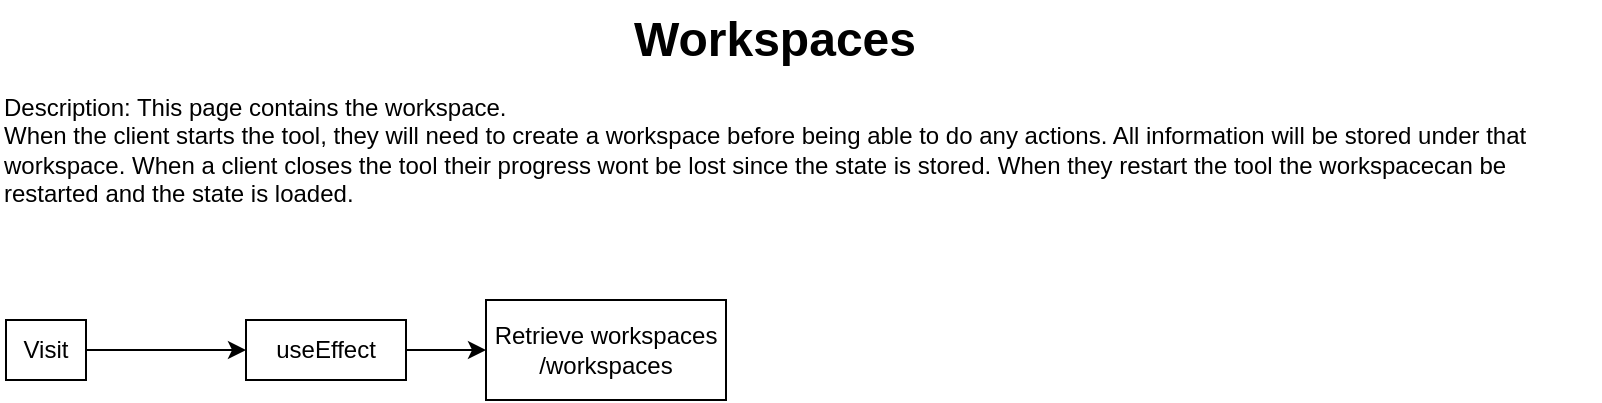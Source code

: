 <mxfile version="23.1.0" type="github" pages="2">
  <diagram id="C5RBs43oDa-KdzZeNtuy" name="Workspaces">
    <mxGraphModel dx="1434" dy="774" grid="1" gridSize="10" guides="1" tooltips="1" connect="1" arrows="1" fold="1" page="1" pageScale="1" pageWidth="827" pageHeight="1169" math="0" shadow="0">
      <root>
        <mxCell id="WIyWlLk6GJQsqaUBKTNV-0" />
        <mxCell id="WIyWlLk6GJQsqaUBKTNV-1" parent="WIyWlLk6GJQsqaUBKTNV-0" />
        <mxCell id="v_i5tdnr1hRKdBCCS-yl-0" value="&lt;div align=&quot;left&quot;&gt;Description: This page contains the workspace.&amp;nbsp;&lt;/div&gt;&lt;div align=&quot;left&quot;&gt;When the client starts the tool, they will need to create a workspace before being able to do any actions. All information will be stored under that&amp;nbsp;&lt;/div&gt;&lt;div align=&quot;left&quot;&gt;workspace. When a client closes the tool their progress wont be lost since the state is stored. When they restart the tool the workspacecan be&amp;nbsp;&lt;/div&gt;&lt;div align=&quot;left&quot;&gt;restarted and the state is loaded.&lt;br&gt;&lt;/div&gt;" style="text;html=1;align=left;verticalAlign=middle;resizable=0;points=[];autosize=1;strokeColor=none;fillColor=none;" vertex="1" parent="WIyWlLk6GJQsqaUBKTNV-1">
          <mxGeometry x="27" y="60" width="800" height="70" as="geometry" />
        </mxCell>
        <mxCell id="EzBYOWv9G92g1Ca4GdDH-0" value="Workspaces" style="text;strokeColor=none;fillColor=none;html=1;fontSize=24;fontStyle=1;verticalAlign=middle;align=center;" vertex="1" parent="WIyWlLk6GJQsqaUBKTNV-1">
          <mxGeometry x="364" y="20" width="100" height="40" as="geometry" />
        </mxCell>
        <mxCell id="EzBYOWv9G92g1Ca4GdDH-5" value="" style="edgeStyle=orthogonalEdgeStyle;rounded=0;orthogonalLoop=1;jettySize=auto;html=1;" edge="1" parent="WIyWlLk6GJQsqaUBKTNV-1" source="EzBYOWv9G92g1Ca4GdDH-1" target="EzBYOWv9G92g1Ca4GdDH-4">
          <mxGeometry relative="1" as="geometry" />
        </mxCell>
        <mxCell id="EzBYOWv9G92g1Ca4GdDH-1" value="Visit" style="rounded=0;whiteSpace=wrap;html=1;" vertex="1" parent="WIyWlLk6GJQsqaUBKTNV-1">
          <mxGeometry x="30" y="180" width="40" height="30" as="geometry" />
        </mxCell>
        <mxCell id="EzBYOWv9G92g1Ca4GdDH-7" value="" style="edgeStyle=orthogonalEdgeStyle;rounded=0;orthogonalLoop=1;jettySize=auto;html=1;" edge="1" parent="WIyWlLk6GJQsqaUBKTNV-1" source="EzBYOWv9G92g1Ca4GdDH-4" target="EzBYOWv9G92g1Ca4GdDH-6">
          <mxGeometry relative="1" as="geometry" />
        </mxCell>
        <mxCell id="EzBYOWv9G92g1Ca4GdDH-4" value="useEffect" style="rounded=0;whiteSpace=wrap;html=1;" vertex="1" parent="WIyWlLk6GJQsqaUBKTNV-1">
          <mxGeometry x="150" y="180" width="80" height="30" as="geometry" />
        </mxCell>
        <mxCell id="EzBYOWv9G92g1Ca4GdDH-6" value="&lt;div&gt;Retrieve workspaces&lt;/div&gt;&lt;div&gt;/workspaces&lt;br&gt;&lt;/div&gt;" style="rounded=0;whiteSpace=wrap;html=1;" vertex="1" parent="WIyWlLk6GJQsqaUBKTNV-1">
          <mxGeometry x="270" y="170" width="120" height="50" as="geometry" />
        </mxCell>
      </root>
    </mxGraphModel>
  </diagram>
  <diagram id="JPrMjwllJHFuSHFrtml3" name="Context Hierarchy">
    <mxGraphModel dx="1434" dy="774" grid="1" gridSize="10" guides="1" tooltips="1" connect="1" arrows="1" fold="1" page="1" pageScale="1" pageWidth="850" pageHeight="1100" math="0" shadow="0">
      <root>
        <mxCell id="0" />
        <mxCell id="1" parent="0" />
        <mxCell id="B08eD8HXd-b1nJFd696g-1" value="Workspace 1" style="swimlane;startSize=20;horizontal=1;containerType=tree;newEdgeStyle={&quot;edgeStyle&quot;:&quot;elbowEdgeStyle&quot;,&quot;startArrow&quot;:&quot;none&quot;,&quot;endArrow&quot;:&quot;none&quot;};" vertex="1" parent="1">
          <mxGeometry x="20" y="30" width="810" height="340" as="geometry" />
        </mxCell>
        <mxCell id="B08eD8HXd-b1nJFd696g-3" value="" style="edgeStyle=elbowEdgeStyle;elbow=vertical;sourcePerimeterSpacing=0;targetPerimeterSpacing=0;startArrow=none;endArrow=none;rounded=0;curved=0;" edge="1" parent="B08eD8HXd-b1nJFd696g-1" source="B08eD8HXd-b1nJFd696g-4" target="B08eD8HXd-b1nJFd696g-6">
          <mxGeometry relative="1" as="geometry" />
        </mxCell>
        <UserObject label="Workspace 1" treeRoot="1" id="B08eD8HXd-b1nJFd696g-4">
          <mxCell style="whiteSpace=wrap;html=1;align=center;treeFolding=1;treeMoving=1;newEdgeStyle={&quot;edgeStyle&quot;:&quot;elbowEdgeStyle&quot;,&quot;startArrow&quot;:&quot;none&quot;,&quot;endArrow&quot;:&quot;none&quot;};" vertex="1" parent="B08eD8HXd-b1nJFd696g-1">
            <mxGeometry x="340" y="30" width="120" height="60" as="geometry" />
          </mxCell>
        </UserObject>
        <mxCell id="B08eD8HXd-b1nJFd696g-6" value="Network" style="whiteSpace=wrap;html=1;align=center;verticalAlign=middle;treeFolding=1;treeMoving=1;newEdgeStyle={&quot;edgeStyle&quot;:&quot;elbowEdgeStyle&quot;,&quot;startArrow&quot;:&quot;none&quot;,&quot;endArrow&quot;:&quot;none&quot;};" vertex="1" parent="B08eD8HXd-b1nJFd696g-1">
          <mxGeometry x="350" y="110" width="100" height="60" as="geometry" />
        </mxCell>
        <mxCell id="B08eD8HXd-b1nJFd696g-7" style="edgeStyle=elbowEdgeStyle;rounded=0;orthogonalLoop=1;jettySize=auto;html=1;startArrow=none;endArrow=none;exitX=1;exitY=0;exitDx=0;exitDy=0;" edge="1" parent="B08eD8HXd-b1nJFd696g-1" source="B08eD8HXd-b1nJFd696g-4" target="B08eD8HXd-b1nJFd696g-4">
          <mxGeometry relative="1" as="geometry" />
        </mxCell>
        <mxCell id="B08eD8HXd-b1nJFd696g-10" value="" style="edgeStyle=elbowEdgeStyle;elbow=vertical;sourcePerimeterSpacing=0;targetPerimeterSpacing=0;startArrow=none;endArrow=none;rounded=0;curved=0;" edge="1" target="B08eD8HXd-b1nJFd696g-11" source="B08eD8HXd-b1nJFd696g-6" parent="B08eD8HXd-b1nJFd696g-1">
          <mxGeometry relative="1" as="geometry">
            <mxPoint x="530" y="120" as="sourcePoint" />
          </mxGeometry>
        </mxCell>
        <mxCell id="B08eD8HXd-b1nJFd696g-33" style="edgeStyle=elbowEdgeStyle;rounded=0;orthogonalLoop=1;jettySize=auto;html=1;startArrow=none;endArrow=none;" edge="1" parent="B08eD8HXd-b1nJFd696g-1" source="B08eD8HXd-b1nJFd696g-11" target="B08eD8HXd-b1nJFd696g-29">
          <mxGeometry relative="1" as="geometry" />
        </mxCell>
        <mxCell id="B08eD8HXd-b1nJFd696g-11" value="Sub-Network 2" style="whiteSpace=wrap;html=1;align=center;verticalAlign=middle;treeFolding=1;treeMoving=1;newEdgeStyle={&quot;edgeStyle&quot;:&quot;elbowEdgeStyle&quot;,&quot;startArrow&quot;:&quot;none&quot;,&quot;endArrow&quot;:&quot;none&quot;};" vertex="1" parent="B08eD8HXd-b1nJFd696g-1">
          <mxGeometry x="350" y="210" width="100" height="60" as="geometry" />
        </mxCell>
        <mxCell id="B08eD8HXd-b1nJFd696g-12" value="" style="edgeStyle=elbowEdgeStyle;elbow=vertical;sourcePerimeterSpacing=0;targetPerimeterSpacing=0;startArrow=none;endArrow=none;rounded=0;curved=0;" edge="1" target="B08eD8HXd-b1nJFd696g-13" source="B08eD8HXd-b1nJFd696g-6" parent="B08eD8HXd-b1nJFd696g-1">
          <mxGeometry relative="1" as="geometry">
            <mxPoint x="530" y="120" as="sourcePoint" />
          </mxGeometry>
        </mxCell>
        <mxCell id="B08eD8HXd-b1nJFd696g-23" style="edgeStyle=elbowEdgeStyle;rounded=0;orthogonalLoop=1;jettySize=auto;html=1;startArrow=none;endArrow=none;" edge="1" parent="B08eD8HXd-b1nJFd696g-1" source="B08eD8HXd-b1nJFd696g-13" target="B08eD8HXd-b1nJFd696g-20">
          <mxGeometry relative="1" as="geometry" />
        </mxCell>
        <mxCell id="B08eD8HXd-b1nJFd696g-25" style="edgeStyle=elbowEdgeStyle;rounded=0;orthogonalLoop=1;jettySize=auto;html=1;startArrow=none;endArrow=none;entryX=1;entryY=0.5;entryDx=0;entryDy=0;" edge="1" parent="B08eD8HXd-b1nJFd696g-1" source="B08eD8HXd-b1nJFd696g-13" target="B08eD8HXd-b1nJFd696g-24">
          <mxGeometry relative="1" as="geometry" />
        </mxCell>
        <mxCell id="B08eD8HXd-b1nJFd696g-13" value="Sub-Network 1" style="whiteSpace=wrap;html=1;align=center;verticalAlign=middle;treeFolding=1;treeMoving=1;newEdgeStyle={&quot;edgeStyle&quot;:&quot;elbowEdgeStyle&quot;,&quot;startArrow&quot;:&quot;none&quot;,&quot;endArrow&quot;:&quot;none&quot;};" vertex="1" parent="B08eD8HXd-b1nJFd696g-1">
          <mxGeometry x="220" y="210" width="100" height="60" as="geometry" />
        </mxCell>
        <mxCell id="B08eD8HXd-b1nJFd696g-16" value="" style="edgeStyle=elbowEdgeStyle;elbow=vertical;sourcePerimeterSpacing=0;targetPerimeterSpacing=0;startArrow=none;endArrow=none;rounded=0;curved=0;" edge="1" target="B08eD8HXd-b1nJFd696g-17" source="B08eD8HXd-b1nJFd696g-6" parent="B08eD8HXd-b1nJFd696g-1">
          <mxGeometry relative="1" as="geometry">
            <mxPoint x="530" y="120" as="sourcePoint" />
          </mxGeometry>
        </mxCell>
        <mxCell id="B08eD8HXd-b1nJFd696g-34" style="edgeStyle=elbowEdgeStyle;rounded=0;orthogonalLoop=1;jettySize=auto;html=1;startArrow=none;endArrow=none;" edge="1" parent="B08eD8HXd-b1nJFd696g-1" source="B08eD8HXd-b1nJFd696g-17" target="B08eD8HXd-b1nJFd696g-28">
          <mxGeometry relative="1" as="geometry" />
        </mxCell>
        <mxCell id="B08eD8HXd-b1nJFd696g-38" style="edgeStyle=elbowEdgeStyle;rounded=0;orthogonalLoop=1;jettySize=auto;html=1;startArrow=none;endArrow=none;" edge="1" parent="B08eD8HXd-b1nJFd696g-1" source="B08eD8HXd-b1nJFd696g-17" target="B08eD8HXd-b1nJFd696g-27">
          <mxGeometry relative="1" as="geometry" />
        </mxCell>
        <mxCell id="B08eD8HXd-b1nJFd696g-17" value="Sub-Network 3" style="whiteSpace=wrap;html=1;align=center;verticalAlign=middle;treeFolding=1;treeMoving=1;newEdgeStyle={&quot;edgeStyle&quot;:&quot;elbowEdgeStyle&quot;,&quot;startArrow&quot;:&quot;none&quot;,&quot;endArrow&quot;:&quot;none&quot;};" vertex="1" parent="B08eD8HXd-b1nJFd696g-1">
          <mxGeometry x="480" y="210" width="100" height="60" as="geometry" />
        </mxCell>
        <mxCell id="B08eD8HXd-b1nJFd696g-18" value="" style="edgeStyle=elbowEdgeStyle;elbow=vertical;sourcePerimeterSpacing=0;targetPerimeterSpacing=0;startArrow=none;endArrow=none;rounded=0;curved=0;" edge="1" target="B08eD8HXd-b1nJFd696g-19" source="B08eD8HXd-b1nJFd696g-13" parent="B08eD8HXd-b1nJFd696g-1">
          <mxGeometry relative="1" as="geometry">
            <mxPoint x="470" y="200" as="sourcePoint" />
          </mxGeometry>
        </mxCell>
        <mxCell id="B08eD8HXd-b1nJFd696g-19" value="Machine 1.2" style="whiteSpace=wrap;html=1;align=center;verticalAlign=middle;treeFolding=1;treeMoving=1;newEdgeStyle={&quot;edgeStyle&quot;:&quot;elbowEdgeStyle&quot;,&quot;startArrow&quot;:&quot;none&quot;,&quot;endArrow&quot;:&quot;none&quot;};" vertex="1" parent="B08eD8HXd-b1nJFd696g-1">
          <mxGeometry x="130" y="290" width="90" height="20" as="geometry" />
        </mxCell>
        <mxCell id="B08eD8HXd-b1nJFd696g-20" value="Machine 1.3" style="whiteSpace=wrap;html=1;align=center;verticalAlign=middle;treeFolding=1;treeMoving=1;newEdgeStyle={&quot;edgeStyle&quot;:&quot;elbowEdgeStyle&quot;,&quot;startArrow&quot;:&quot;none&quot;,&quot;endArrow&quot;:&quot;none&quot;};" vertex="1" parent="B08eD8HXd-b1nJFd696g-1">
          <mxGeometry x="240" y="290" width="90" height="20" as="geometry" />
        </mxCell>
        <mxCell id="B08eD8HXd-b1nJFd696g-24" value="Machine 1.1" style="whiteSpace=wrap;html=1;align=center;verticalAlign=middle;treeFolding=1;treeMoving=1;newEdgeStyle={&quot;edgeStyle&quot;:&quot;elbowEdgeStyle&quot;,&quot;startArrow&quot;:&quot;none&quot;,&quot;endArrow&quot;:&quot;none&quot;};" vertex="1" parent="B08eD8HXd-b1nJFd696g-1">
          <mxGeometry x="100" y="230" width="90" height="20" as="geometry" />
        </mxCell>
        <mxCell id="B08eD8HXd-b1nJFd696g-27" value="Machine 3" style="whiteSpace=wrap;html=1;align=center;verticalAlign=middle;treeFolding=1;treeMoving=1;newEdgeStyle={&quot;edgeStyle&quot;:&quot;elbowEdgeStyle&quot;,&quot;startArrow&quot;:&quot;none&quot;,&quot;endArrow&quot;:&quot;none&quot;};" vertex="1" parent="B08eD8HXd-b1nJFd696g-1">
          <mxGeometry x="610" y="230" width="90" height="20" as="geometry" />
        </mxCell>
        <mxCell id="B08eD8HXd-b1nJFd696g-28" value="Machine 1" style="whiteSpace=wrap;html=1;align=center;verticalAlign=middle;treeFolding=1;treeMoving=1;newEdgeStyle={&quot;edgeStyle&quot;:&quot;elbowEdgeStyle&quot;,&quot;startArrow&quot;:&quot;none&quot;,&quot;endArrow&quot;:&quot;none&quot;};" vertex="1" parent="B08eD8HXd-b1nJFd696g-1">
          <mxGeometry x="480" y="290" width="90" height="20" as="geometry" />
        </mxCell>
        <mxCell id="B08eD8HXd-b1nJFd696g-29" value="Machine 2.1" style="whiteSpace=wrap;html=1;align=center;verticalAlign=middle;treeFolding=1;treeMoving=1;newEdgeStyle={&quot;edgeStyle&quot;:&quot;elbowEdgeStyle&quot;,&quot;startArrow&quot;:&quot;none&quot;,&quot;endArrow&quot;:&quot;none&quot;};" vertex="1" parent="B08eD8HXd-b1nJFd696g-1">
          <mxGeometry x="360" y="290" width="90" height="20" as="geometry" />
        </mxCell>
        <mxCell id="B08eD8HXd-b1nJFd696g-39" style="edgeStyle=elbowEdgeStyle;rounded=0;orthogonalLoop=1;jettySize=auto;html=1;startArrow=none;endArrow=none;exitX=0.75;exitY=1;exitDx=0;exitDy=0;" edge="1" parent="B08eD8HXd-b1nJFd696g-1" source="B08eD8HXd-b1nJFd696g-20" target="B08eD8HXd-b1nJFd696g-20">
          <mxGeometry relative="1" as="geometry" />
        </mxCell>
        <mxCell id="B08eD8HXd-b1nJFd696g-40" value="Workspace 2" style="swimlane;startSize=20;horizontal=1;containerType=tree;newEdgeStyle={&quot;edgeStyle&quot;:&quot;elbowEdgeStyle&quot;,&quot;startArrow&quot;:&quot;none&quot;,&quot;endArrow&quot;:&quot;none&quot;};" vertex="1" parent="1">
          <mxGeometry x="20" y="400" width="810" height="340" as="geometry" />
        </mxCell>
        <mxCell id="B08eD8HXd-b1nJFd696g-41" value="" style="edgeStyle=elbowEdgeStyle;elbow=vertical;sourcePerimeterSpacing=0;targetPerimeterSpacing=0;startArrow=none;endArrow=none;rounded=0;curved=0;" edge="1" parent="B08eD8HXd-b1nJFd696g-40" source="B08eD8HXd-b1nJFd696g-42" target="B08eD8HXd-b1nJFd696g-43">
          <mxGeometry relative="1" as="geometry" />
        </mxCell>
        <UserObject label="Workspace 2" treeRoot="1" id="B08eD8HXd-b1nJFd696g-42">
          <mxCell style="whiteSpace=wrap;html=1;align=center;treeFolding=1;treeMoving=1;newEdgeStyle={&quot;edgeStyle&quot;:&quot;elbowEdgeStyle&quot;,&quot;startArrow&quot;:&quot;none&quot;,&quot;endArrow&quot;:&quot;none&quot;};" vertex="1" parent="B08eD8HXd-b1nJFd696g-40">
            <mxGeometry x="340" y="30" width="120" height="60" as="geometry" />
          </mxCell>
        </UserObject>
        <mxCell id="B08eD8HXd-b1nJFd696g-43" value="Network" style="whiteSpace=wrap;html=1;align=center;verticalAlign=middle;treeFolding=1;treeMoving=1;newEdgeStyle={&quot;edgeStyle&quot;:&quot;elbowEdgeStyle&quot;,&quot;startArrow&quot;:&quot;none&quot;,&quot;endArrow&quot;:&quot;none&quot;};" vertex="1" parent="B08eD8HXd-b1nJFd696g-40">
          <mxGeometry x="350" y="110" width="100" height="60" as="geometry" />
        </mxCell>
        <mxCell id="B08eD8HXd-b1nJFd696g-44" style="edgeStyle=elbowEdgeStyle;rounded=0;orthogonalLoop=1;jettySize=auto;html=1;startArrow=none;endArrow=none;exitX=1;exitY=0;exitDx=0;exitDy=0;" edge="1" parent="B08eD8HXd-b1nJFd696g-40" source="B08eD8HXd-b1nJFd696g-42" target="B08eD8HXd-b1nJFd696g-42">
          <mxGeometry relative="1" as="geometry" />
        </mxCell>
        <mxCell id="B08eD8HXd-b1nJFd696g-45" value="" style="edgeStyle=elbowEdgeStyle;elbow=vertical;sourcePerimeterSpacing=0;targetPerimeterSpacing=0;startArrow=none;endArrow=none;rounded=0;curved=0;" edge="1" parent="B08eD8HXd-b1nJFd696g-40" source="B08eD8HXd-b1nJFd696g-43" target="B08eD8HXd-b1nJFd696g-47">
          <mxGeometry relative="1" as="geometry">
            <mxPoint x="530" y="120" as="sourcePoint" />
          </mxGeometry>
        </mxCell>
        <mxCell id="B08eD8HXd-b1nJFd696g-46" style="edgeStyle=elbowEdgeStyle;rounded=0;orthogonalLoop=1;jettySize=auto;html=1;startArrow=none;endArrow=none;" edge="1" parent="B08eD8HXd-b1nJFd696g-40" source="B08eD8HXd-b1nJFd696g-47" target="B08eD8HXd-b1nJFd696g-62">
          <mxGeometry relative="1" as="geometry" />
        </mxCell>
        <mxCell id="B08eD8HXd-b1nJFd696g-47" value="Sub-Network 2" style="whiteSpace=wrap;html=1;align=center;verticalAlign=middle;treeFolding=1;treeMoving=1;newEdgeStyle={&quot;edgeStyle&quot;:&quot;elbowEdgeStyle&quot;,&quot;startArrow&quot;:&quot;none&quot;,&quot;endArrow&quot;:&quot;none&quot;};" vertex="1" parent="B08eD8HXd-b1nJFd696g-40">
          <mxGeometry x="350" y="210" width="100" height="60" as="geometry" />
        </mxCell>
        <mxCell id="B08eD8HXd-b1nJFd696g-48" value="" style="edgeStyle=elbowEdgeStyle;elbow=vertical;sourcePerimeterSpacing=0;targetPerimeterSpacing=0;startArrow=none;endArrow=none;rounded=0;curved=0;" edge="1" parent="B08eD8HXd-b1nJFd696g-40" source="B08eD8HXd-b1nJFd696g-43" target="B08eD8HXd-b1nJFd696g-51">
          <mxGeometry relative="1" as="geometry">
            <mxPoint x="530" y="120" as="sourcePoint" />
          </mxGeometry>
        </mxCell>
        <mxCell id="B08eD8HXd-b1nJFd696g-49" style="edgeStyle=elbowEdgeStyle;rounded=0;orthogonalLoop=1;jettySize=auto;html=1;startArrow=none;endArrow=none;" edge="1" parent="B08eD8HXd-b1nJFd696g-40" source="B08eD8HXd-b1nJFd696g-51" target="B08eD8HXd-b1nJFd696g-58">
          <mxGeometry relative="1" as="geometry" />
        </mxCell>
        <mxCell id="B08eD8HXd-b1nJFd696g-50" style="edgeStyle=elbowEdgeStyle;rounded=0;orthogonalLoop=1;jettySize=auto;html=1;startArrow=none;endArrow=none;entryX=1;entryY=0.5;entryDx=0;entryDy=0;" edge="1" parent="B08eD8HXd-b1nJFd696g-40" source="B08eD8HXd-b1nJFd696g-51" target="B08eD8HXd-b1nJFd696g-59">
          <mxGeometry relative="1" as="geometry" />
        </mxCell>
        <mxCell id="B08eD8HXd-b1nJFd696g-51" value="Sub-Network 1" style="whiteSpace=wrap;html=1;align=center;verticalAlign=middle;treeFolding=1;treeMoving=1;newEdgeStyle={&quot;edgeStyle&quot;:&quot;elbowEdgeStyle&quot;,&quot;startArrow&quot;:&quot;none&quot;,&quot;endArrow&quot;:&quot;none&quot;};" vertex="1" parent="B08eD8HXd-b1nJFd696g-40">
          <mxGeometry x="220" y="210" width="100" height="60" as="geometry" />
        </mxCell>
        <mxCell id="B08eD8HXd-b1nJFd696g-52" value="" style="edgeStyle=elbowEdgeStyle;elbow=vertical;sourcePerimeterSpacing=0;targetPerimeterSpacing=0;startArrow=none;endArrow=none;rounded=0;curved=0;" edge="1" parent="B08eD8HXd-b1nJFd696g-40" source="B08eD8HXd-b1nJFd696g-43" target="B08eD8HXd-b1nJFd696g-55">
          <mxGeometry relative="1" as="geometry">
            <mxPoint x="530" y="120" as="sourcePoint" />
          </mxGeometry>
        </mxCell>
        <mxCell id="B08eD8HXd-b1nJFd696g-53" style="edgeStyle=elbowEdgeStyle;rounded=0;orthogonalLoop=1;jettySize=auto;html=1;startArrow=none;endArrow=none;" edge="1" parent="B08eD8HXd-b1nJFd696g-40" source="B08eD8HXd-b1nJFd696g-55" target="B08eD8HXd-b1nJFd696g-61">
          <mxGeometry relative="1" as="geometry" />
        </mxCell>
        <mxCell id="B08eD8HXd-b1nJFd696g-54" style="edgeStyle=elbowEdgeStyle;rounded=0;orthogonalLoop=1;jettySize=auto;html=1;startArrow=none;endArrow=none;" edge="1" parent="B08eD8HXd-b1nJFd696g-40" source="B08eD8HXd-b1nJFd696g-55" target="B08eD8HXd-b1nJFd696g-60">
          <mxGeometry relative="1" as="geometry" />
        </mxCell>
        <mxCell id="B08eD8HXd-b1nJFd696g-55" value="Sub-Network 3" style="whiteSpace=wrap;html=1;align=center;verticalAlign=middle;treeFolding=1;treeMoving=1;newEdgeStyle={&quot;edgeStyle&quot;:&quot;elbowEdgeStyle&quot;,&quot;startArrow&quot;:&quot;none&quot;,&quot;endArrow&quot;:&quot;none&quot;};" vertex="1" parent="B08eD8HXd-b1nJFd696g-40">
          <mxGeometry x="480" y="210" width="100" height="60" as="geometry" />
        </mxCell>
        <mxCell id="B08eD8HXd-b1nJFd696g-56" value="" style="edgeStyle=elbowEdgeStyle;elbow=vertical;sourcePerimeterSpacing=0;targetPerimeterSpacing=0;startArrow=none;endArrow=none;rounded=0;curved=0;" edge="1" parent="B08eD8HXd-b1nJFd696g-40" source="B08eD8HXd-b1nJFd696g-51" target="B08eD8HXd-b1nJFd696g-57">
          <mxGeometry relative="1" as="geometry">
            <mxPoint x="470" y="200" as="sourcePoint" />
          </mxGeometry>
        </mxCell>
        <mxCell id="B08eD8HXd-b1nJFd696g-57" value="Machine 1.2" style="whiteSpace=wrap;html=1;align=center;verticalAlign=middle;treeFolding=1;treeMoving=1;newEdgeStyle={&quot;edgeStyle&quot;:&quot;elbowEdgeStyle&quot;,&quot;startArrow&quot;:&quot;none&quot;,&quot;endArrow&quot;:&quot;none&quot;};" vertex="1" parent="B08eD8HXd-b1nJFd696g-40">
          <mxGeometry x="130" y="290" width="90" height="20" as="geometry" />
        </mxCell>
        <mxCell id="B08eD8HXd-b1nJFd696g-58" value="Machine 1.3" style="whiteSpace=wrap;html=1;align=center;verticalAlign=middle;treeFolding=1;treeMoving=1;newEdgeStyle={&quot;edgeStyle&quot;:&quot;elbowEdgeStyle&quot;,&quot;startArrow&quot;:&quot;none&quot;,&quot;endArrow&quot;:&quot;none&quot;};" vertex="1" parent="B08eD8HXd-b1nJFd696g-40">
          <mxGeometry x="240" y="290" width="90" height="20" as="geometry" />
        </mxCell>
        <mxCell id="B08eD8HXd-b1nJFd696g-59" value="Machine 1.1" style="whiteSpace=wrap;html=1;align=center;verticalAlign=middle;treeFolding=1;treeMoving=1;newEdgeStyle={&quot;edgeStyle&quot;:&quot;elbowEdgeStyle&quot;,&quot;startArrow&quot;:&quot;none&quot;,&quot;endArrow&quot;:&quot;none&quot;};" vertex="1" parent="B08eD8HXd-b1nJFd696g-40">
          <mxGeometry x="100" y="230" width="90" height="20" as="geometry" />
        </mxCell>
        <mxCell id="B08eD8HXd-b1nJFd696g-60" value="Machine 3" style="whiteSpace=wrap;html=1;align=center;verticalAlign=middle;treeFolding=1;treeMoving=1;newEdgeStyle={&quot;edgeStyle&quot;:&quot;elbowEdgeStyle&quot;,&quot;startArrow&quot;:&quot;none&quot;,&quot;endArrow&quot;:&quot;none&quot;};" vertex="1" parent="B08eD8HXd-b1nJFd696g-40">
          <mxGeometry x="610" y="230" width="90" height="20" as="geometry" />
        </mxCell>
        <mxCell id="B08eD8HXd-b1nJFd696g-61" value="Machine 1" style="whiteSpace=wrap;html=1;align=center;verticalAlign=middle;treeFolding=1;treeMoving=1;newEdgeStyle={&quot;edgeStyle&quot;:&quot;elbowEdgeStyle&quot;,&quot;startArrow&quot;:&quot;none&quot;,&quot;endArrow&quot;:&quot;none&quot;};" vertex="1" parent="B08eD8HXd-b1nJFd696g-40">
          <mxGeometry x="480" y="290" width="90" height="20" as="geometry" />
        </mxCell>
        <mxCell id="B08eD8HXd-b1nJFd696g-62" value="Machine 2.1" style="whiteSpace=wrap;html=1;align=center;verticalAlign=middle;treeFolding=1;treeMoving=1;newEdgeStyle={&quot;edgeStyle&quot;:&quot;elbowEdgeStyle&quot;,&quot;startArrow&quot;:&quot;none&quot;,&quot;endArrow&quot;:&quot;none&quot;};" vertex="1" parent="B08eD8HXd-b1nJFd696g-40">
          <mxGeometry x="360" y="290" width="90" height="20" as="geometry" />
        </mxCell>
        <mxCell id="B08eD8HXd-b1nJFd696g-63" style="edgeStyle=elbowEdgeStyle;rounded=0;orthogonalLoop=1;jettySize=auto;html=1;startArrow=none;endArrow=none;exitX=0.75;exitY=1;exitDx=0;exitDy=0;" edge="1" parent="B08eD8HXd-b1nJFd696g-40" source="B08eD8HXd-b1nJFd696g-58" target="B08eD8HXd-b1nJFd696g-58">
          <mxGeometry relative="1" as="geometry" />
        </mxCell>
      </root>
    </mxGraphModel>
  </diagram>
</mxfile>
